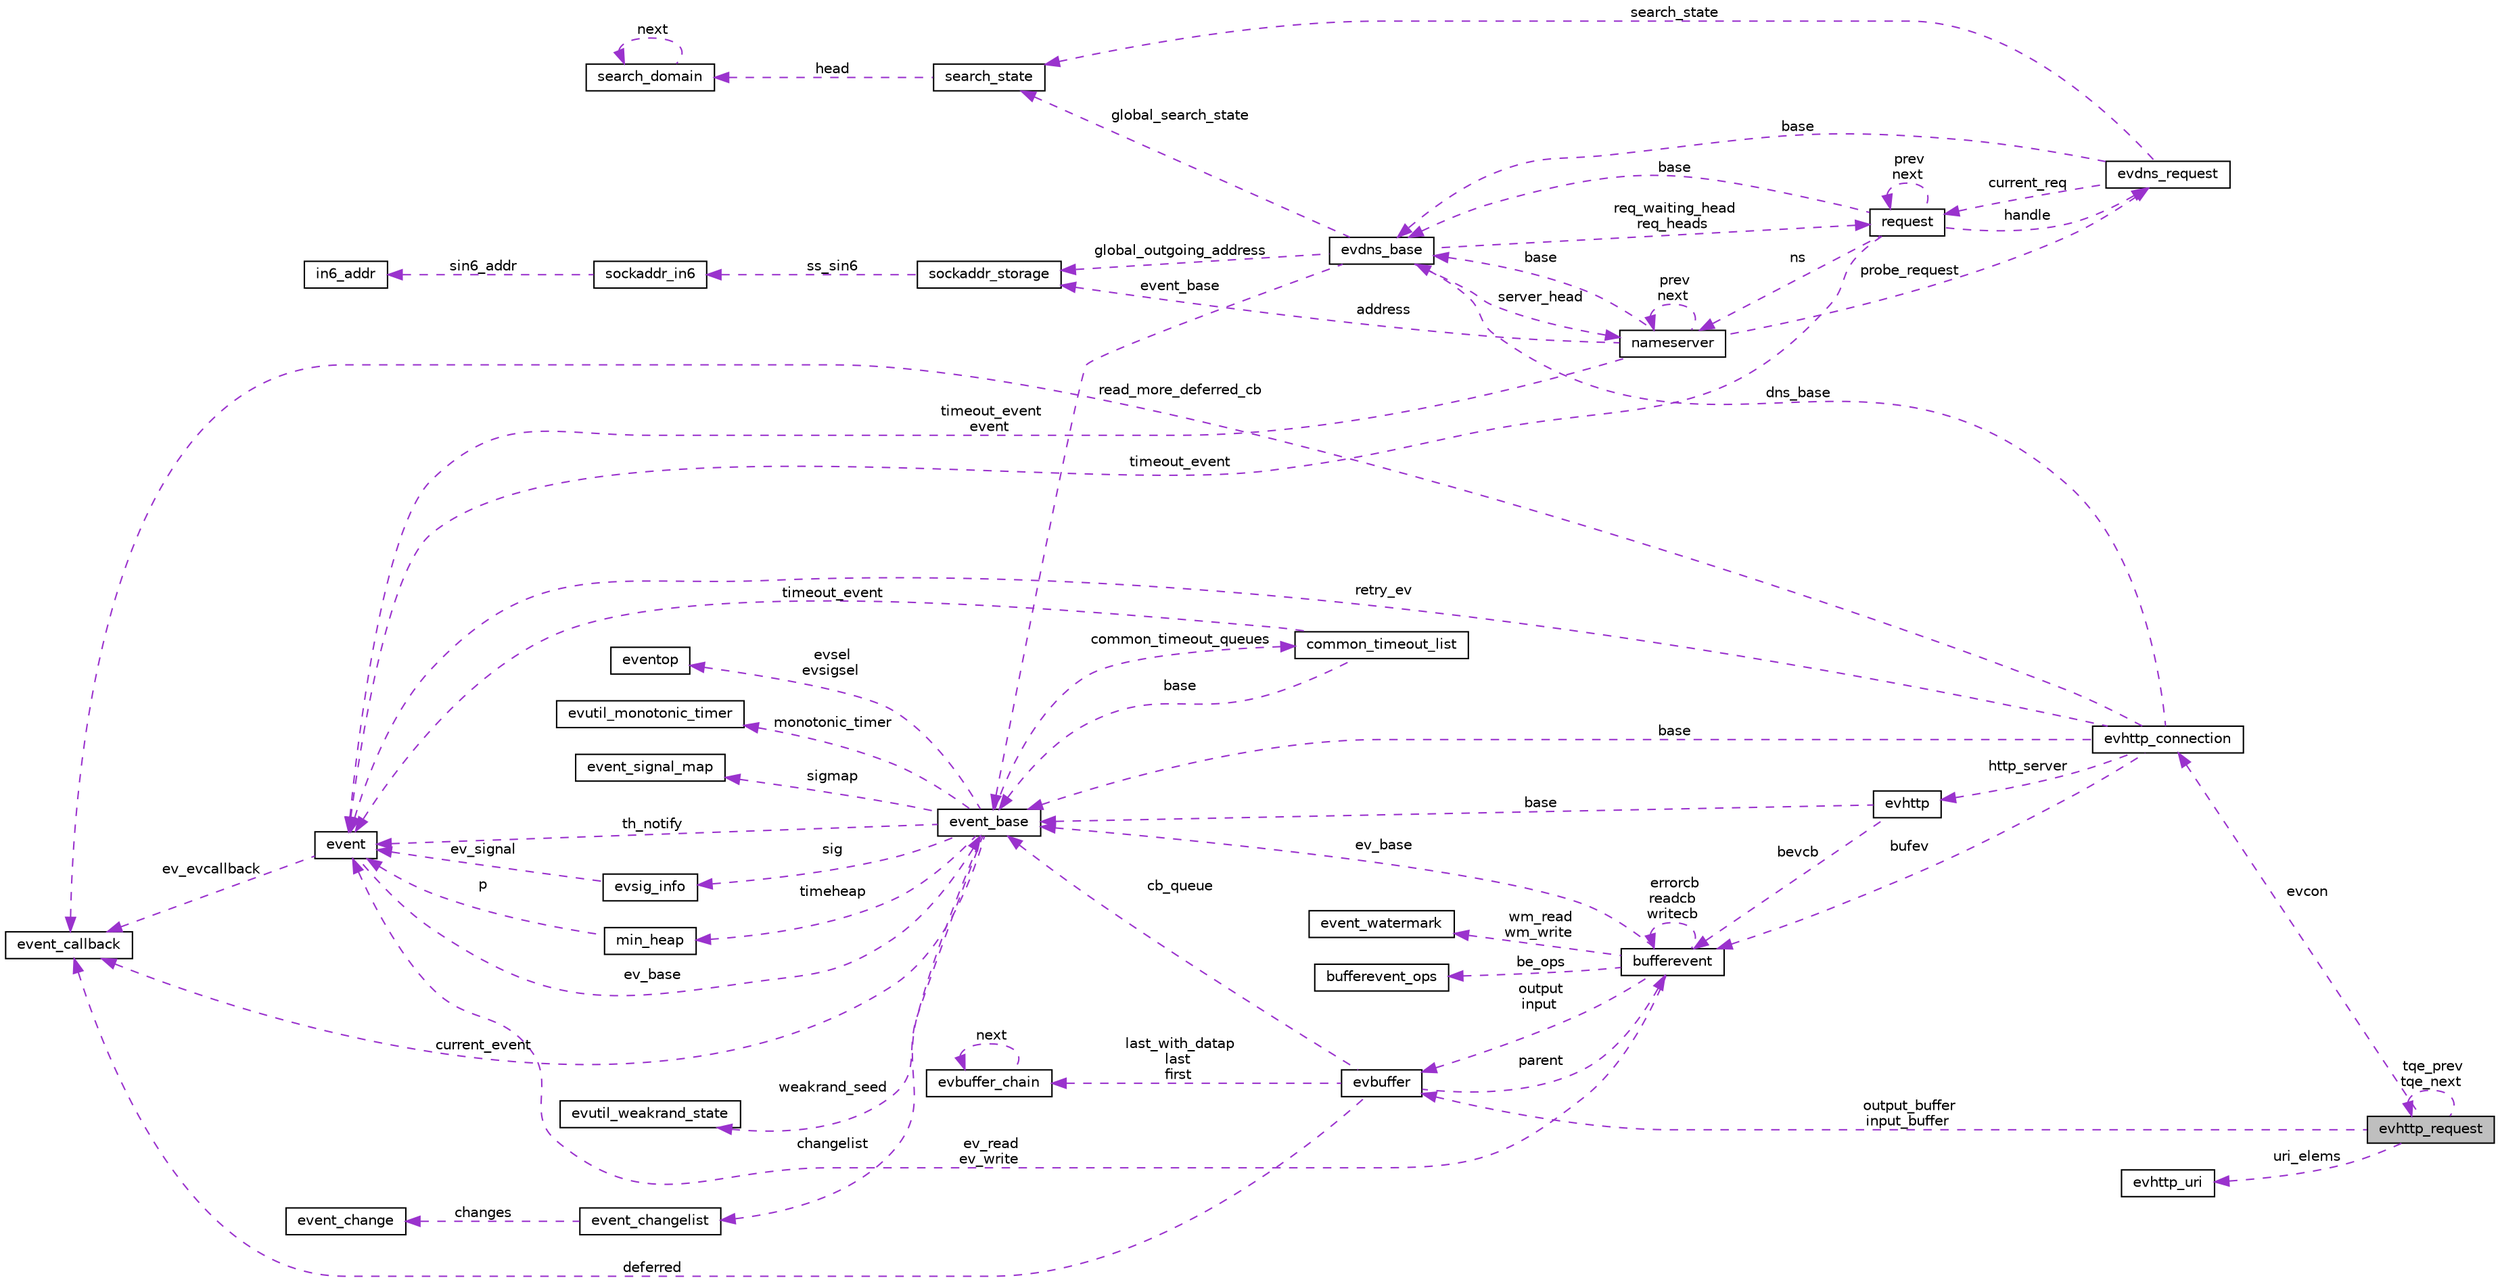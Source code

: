 digraph "evhttp_request"
{
 // LATEX_PDF_SIZE
  edge [fontname="Helvetica",fontsize="10",labelfontname="Helvetica",labelfontsize="10"];
  node [fontname="Helvetica",fontsize="10",shape=record];
  rankdir="LR";
  Node1 [label="evhttp_request",height=0.2,width=0.4,color="black", fillcolor="grey75", style="filled", fontcolor="black",tooltip=" "];
  Node2 -> Node1 [dir="back",color="darkorchid3",fontsize="10",style="dashed",label=" evcon" ,fontname="Helvetica"];
  Node2 [label="evhttp_connection",height=0.2,width=0.4,color="black", fillcolor="white", style="filled",URL="$structevhttp__connection.html",tooltip=" "];
  Node3 -> Node2 [dir="back",color="darkorchid3",fontsize="10",style="dashed",label=" dns_base" ,fontname="Helvetica"];
  Node3 [label="evdns_base",height=0.2,width=0.4,color="black", fillcolor="white", style="filled",URL="$structevdns__base.html",tooltip=" "];
  Node4 -> Node3 [dir="back",color="darkorchid3",fontsize="10",style="dashed",label=" global_outgoing_address" ,fontname="Helvetica"];
  Node4 [label="sockaddr_storage",height=0.2,width=0.4,color="black", fillcolor="white", style="filled",URL="$structsockaddr__storage.html",tooltip=" "];
  Node5 -> Node4 [dir="back",color="darkorchid3",fontsize="10",style="dashed",label=" ss_sin6" ,fontname="Helvetica"];
  Node5 [label="sockaddr_in6",height=0.2,width=0.4,color="black", fillcolor="white", style="filled",URL="$structsockaddr__in6.html",tooltip=" "];
  Node6 -> Node5 [dir="back",color="darkorchid3",fontsize="10",style="dashed",label=" sin6_addr" ,fontname="Helvetica"];
  Node6 [label="in6_addr",height=0.2,width=0.4,color="black", fillcolor="white", style="filled",URL="$structin6__addr.html",tooltip=" "];
  Node7 -> Node3 [dir="back",color="darkorchid3",fontsize="10",style="dashed",label=" server_head" ,fontname="Helvetica"];
  Node7 [label="nameserver",height=0.2,width=0.4,color="black", fillcolor="white", style="filled",URL="$structnameserver.html",tooltip=" "];
  Node3 -> Node7 [dir="back",color="darkorchid3",fontsize="10",style="dashed",label=" base" ,fontname="Helvetica"];
  Node8 -> Node7 [dir="back",color="darkorchid3",fontsize="10",style="dashed",label=" timeout_event\nevent" ,fontname="Helvetica"];
  Node8 [label="event",height=0.2,width=0.4,color="black", fillcolor="white", style="filled",URL="$structevent.html",tooltip=" "];
  Node9 -> Node8 [dir="back",color="darkorchid3",fontsize="10",style="dashed",label=" ev_evcallback" ,fontname="Helvetica"];
  Node9 [label="event_callback",height=0.2,width=0.4,color="black", fillcolor="white", style="filled",URL="$structevent__callback.html",tooltip=" "];
  Node10 -> Node8 [dir="back",color="darkorchid3",fontsize="10",style="dashed",label=" ev_base" ,fontname="Helvetica"];
  Node10 [label="event_base",height=0.2,width=0.4,color="black", fillcolor="white", style="filled",URL="$structevent__base.html",tooltip=" "];
  Node11 -> Node10 [dir="back",color="darkorchid3",fontsize="10",style="dashed",label=" evsel\nevsigsel" ,fontname="Helvetica"];
  Node11 [label="eventop",height=0.2,width=0.4,color="black", fillcolor="white", style="filled",URL="$structeventop.html",tooltip=" "];
  Node12 -> Node10 [dir="back",color="darkorchid3",fontsize="10",style="dashed",label=" sig" ,fontname="Helvetica"];
  Node12 [label="evsig_info",height=0.2,width=0.4,color="black", fillcolor="white", style="filled",URL="$structevsig__info.html",tooltip=" "];
  Node8 -> Node12 [dir="back",color="darkorchid3",fontsize="10",style="dashed",label=" ev_signal" ,fontname="Helvetica"];
  Node13 -> Node10 [dir="back",color="darkorchid3",fontsize="10",style="dashed",label=" timeheap" ,fontname="Helvetica"];
  Node13 [label="min_heap",height=0.2,width=0.4,color="black", fillcolor="white", style="filled",URL="$structmin__heap.html",tooltip=" "];
  Node8 -> Node13 [dir="back",color="darkorchid3",fontsize="10",style="dashed",label=" p" ,fontname="Helvetica"];
  Node8 -> Node10 [dir="back",color="darkorchid3",fontsize="10",style="dashed",label=" th_notify" ,fontname="Helvetica"];
  Node9 -> Node10 [dir="back",color="darkorchid3",fontsize="10",style="dashed",label=" current_event" ,fontname="Helvetica"];
  Node14 -> Node10 [dir="back",color="darkorchid3",fontsize="10",style="dashed",label=" common_timeout_queues" ,fontname="Helvetica"];
  Node14 [label="common_timeout_list",height=0.2,width=0.4,color="black", fillcolor="white", style="filled",URL="$structcommon__timeout__list.html",tooltip=" "];
  Node8 -> Node14 [dir="back",color="darkorchid3",fontsize="10",style="dashed",label=" timeout_event" ,fontname="Helvetica"];
  Node10 -> Node14 [dir="back",color="darkorchid3",fontsize="10",style="dashed",label=" base" ,fontname="Helvetica"];
  Node15 -> Node10 [dir="back",color="darkorchid3",fontsize="10",style="dashed",label=" monotonic_timer" ,fontname="Helvetica"];
  Node15 [label="evutil_monotonic_timer",height=0.2,width=0.4,color="black", fillcolor="white", style="filled",URL="$structevutil__monotonic__timer.html",tooltip=" "];
  Node16 -> Node10 [dir="back",color="darkorchid3",fontsize="10",style="dashed",label=" sigmap" ,fontname="Helvetica"];
  Node16 [label="event_signal_map",height=0.2,width=0.4,color="black", fillcolor="white", style="filled",URL="$structevent__signal__map.html",tooltip=" "];
  Node17 -> Node10 [dir="back",color="darkorchid3",fontsize="10",style="dashed",label=" changelist" ,fontname="Helvetica"];
  Node17 [label="event_changelist",height=0.2,width=0.4,color="black", fillcolor="white", style="filled",URL="$structevent__changelist.html",tooltip=" "];
  Node18 -> Node17 [dir="back",color="darkorchid3",fontsize="10",style="dashed",label=" changes" ,fontname="Helvetica"];
  Node18 [label="event_change",height=0.2,width=0.4,color="black", fillcolor="white", style="filled",URL="$structevent__change.html",tooltip=" "];
  Node19 -> Node10 [dir="back",color="darkorchid3",fontsize="10",style="dashed",label=" weakrand_seed" ,fontname="Helvetica"];
  Node19 [label="evutil_weakrand_state",height=0.2,width=0.4,color="black", fillcolor="white", style="filled",URL="$structevutil__weakrand__state.html",tooltip=" "];
  Node4 -> Node7 [dir="back",color="darkorchid3",fontsize="10",style="dashed",label=" address" ,fontname="Helvetica"];
  Node20 -> Node7 [dir="back",color="darkorchid3",fontsize="10",style="dashed",label=" probe_request" ,fontname="Helvetica"];
  Node20 [label="evdns_request",height=0.2,width=0.4,color="black", fillcolor="white", style="filled",URL="$structevdns__request.html",tooltip=" "];
  Node3 -> Node20 [dir="back",color="darkorchid3",fontsize="10",style="dashed",label=" base" ,fontname="Helvetica"];
  Node21 -> Node20 [dir="back",color="darkorchid3",fontsize="10",style="dashed",label=" current_req" ,fontname="Helvetica"];
  Node21 [label="request",height=0.2,width=0.4,color="black", fillcolor="white", style="filled",URL="$structrequest.html",tooltip=" "];
  Node3 -> Node21 [dir="back",color="darkorchid3",fontsize="10",style="dashed",label=" base" ,fontname="Helvetica"];
  Node8 -> Node21 [dir="back",color="darkorchid3",fontsize="10",style="dashed",label=" timeout_event" ,fontname="Helvetica"];
  Node20 -> Node21 [dir="back",color="darkorchid3",fontsize="10",style="dashed",label=" handle" ,fontname="Helvetica"];
  Node7 -> Node21 [dir="back",color="darkorchid3",fontsize="10",style="dashed",label=" ns" ,fontname="Helvetica"];
  Node21 -> Node21 [dir="back",color="darkorchid3",fontsize="10",style="dashed",label=" prev\nnext" ,fontname="Helvetica"];
  Node22 -> Node20 [dir="back",color="darkorchid3",fontsize="10",style="dashed",label=" search_state" ,fontname="Helvetica"];
  Node22 [label="search_state",height=0.2,width=0.4,color="black", fillcolor="white", style="filled",URL="$structsearch__state.html",tooltip=" "];
  Node23 -> Node22 [dir="back",color="darkorchid3",fontsize="10",style="dashed",label=" head" ,fontname="Helvetica"];
  Node23 [label="search_domain",height=0.2,width=0.4,color="black", fillcolor="white", style="filled",URL="$structsearch__domain.html",tooltip=" "];
  Node23 -> Node23 [dir="back",color="darkorchid3",fontsize="10",style="dashed",label=" next" ,fontname="Helvetica"];
  Node7 -> Node7 [dir="back",color="darkorchid3",fontsize="10",style="dashed",label=" prev\nnext" ,fontname="Helvetica"];
  Node21 -> Node3 [dir="back",color="darkorchid3",fontsize="10",style="dashed",label=" req_waiting_head\nreq_heads" ,fontname="Helvetica"];
  Node22 -> Node3 [dir="back",color="darkorchid3",fontsize="10",style="dashed",label=" global_search_state" ,fontname="Helvetica"];
  Node10 -> Node3 [dir="back",color="darkorchid3",fontsize="10",style="dashed",label=" event_base" ,fontname="Helvetica"];
  Node9 -> Node2 [dir="back",color="darkorchid3",fontsize="10",style="dashed",label=" read_more_deferred_cb" ,fontname="Helvetica"];
  Node8 -> Node2 [dir="back",color="darkorchid3",fontsize="10",style="dashed",label=" retry_ev" ,fontname="Helvetica"];
  Node24 -> Node2 [dir="back",color="darkorchid3",fontsize="10",style="dashed",label=" http_server" ,fontname="Helvetica"];
  Node24 [label="evhttp",height=0.2,width=0.4,color="black", fillcolor="white", style="filled",URL="$structevhttp.html",tooltip=" "];
  Node10 -> Node24 [dir="back",color="darkorchid3",fontsize="10",style="dashed",label=" base" ,fontname="Helvetica"];
  Node25 -> Node24 [dir="back",color="darkorchid3",fontsize="10",style="dashed",label=" bevcb" ,fontname="Helvetica"];
  Node25 [label="bufferevent",height=0.2,width=0.4,color="black", fillcolor="white", style="filled",URL="$structbufferevent.html",tooltip=" "];
  Node26 -> Node25 [dir="back",color="darkorchid3",fontsize="10",style="dashed",label=" wm_read\nwm_write" ,fontname="Helvetica"];
  Node26 [label="event_watermark",height=0.2,width=0.4,color="black", fillcolor="white", style="filled",URL="$structevent__watermark.html",tooltip=" "];
  Node8 -> Node25 [dir="back",color="darkorchid3",fontsize="10",style="dashed",label=" ev_read\nev_write" ,fontname="Helvetica"];
  Node27 -> Node25 [dir="back",color="darkorchid3",fontsize="10",style="dashed",label=" output\ninput" ,fontname="Helvetica"];
  Node27 [label="evbuffer",height=0.2,width=0.4,color="black", fillcolor="white", style="filled",URL="$structevbuffer.html",tooltip=" "];
  Node9 -> Node27 [dir="back",color="darkorchid3",fontsize="10",style="dashed",label=" deferred" ,fontname="Helvetica"];
  Node28 -> Node27 [dir="back",color="darkorchid3",fontsize="10",style="dashed",label=" last_with_datap\nlast\nfirst" ,fontname="Helvetica"];
  Node28 [label="evbuffer_chain",height=0.2,width=0.4,color="black", fillcolor="white", style="filled",URL="$structevbuffer__chain.html",tooltip=" "];
  Node28 -> Node28 [dir="back",color="darkorchid3",fontsize="10",style="dashed",label=" next" ,fontname="Helvetica"];
  Node10 -> Node27 [dir="back",color="darkorchid3",fontsize="10",style="dashed",label=" cb_queue" ,fontname="Helvetica"];
  Node25 -> Node27 [dir="back",color="darkorchid3",fontsize="10",style="dashed",label=" parent" ,fontname="Helvetica"];
  Node10 -> Node25 [dir="back",color="darkorchid3",fontsize="10",style="dashed",label=" ev_base" ,fontname="Helvetica"];
  Node25 -> Node25 [dir="back",color="darkorchid3",fontsize="10",style="dashed",label=" errorcb\nreadcb\nwritecb" ,fontname="Helvetica"];
  Node29 -> Node25 [dir="back",color="darkorchid3",fontsize="10",style="dashed",label=" be_ops" ,fontname="Helvetica"];
  Node29 [label="bufferevent_ops",height=0.2,width=0.4,color="black", fillcolor="white", style="filled",URL="$structbufferevent__ops.html",tooltip=" "];
  Node10 -> Node2 [dir="back",color="darkorchid3",fontsize="10",style="dashed",label=" base" ,fontname="Helvetica"];
  Node25 -> Node2 [dir="back",color="darkorchid3",fontsize="10",style="dashed",label=" bufev" ,fontname="Helvetica"];
  Node30 -> Node1 [dir="back",color="darkorchid3",fontsize="10",style="dashed",label=" uri_elems" ,fontname="Helvetica"];
  Node30 [label="evhttp_uri",height=0.2,width=0.4,color="black", fillcolor="white", style="filled",URL="$structevhttp__uri.html",tooltip=" "];
  Node27 -> Node1 [dir="back",color="darkorchid3",fontsize="10",style="dashed",label=" output_buffer\ninput_buffer" ,fontname="Helvetica"];
  Node1 -> Node1 [dir="back",color="darkorchid3",fontsize="10",style="dashed",label=" tqe_prev\ntqe_next" ,fontname="Helvetica"];
}
